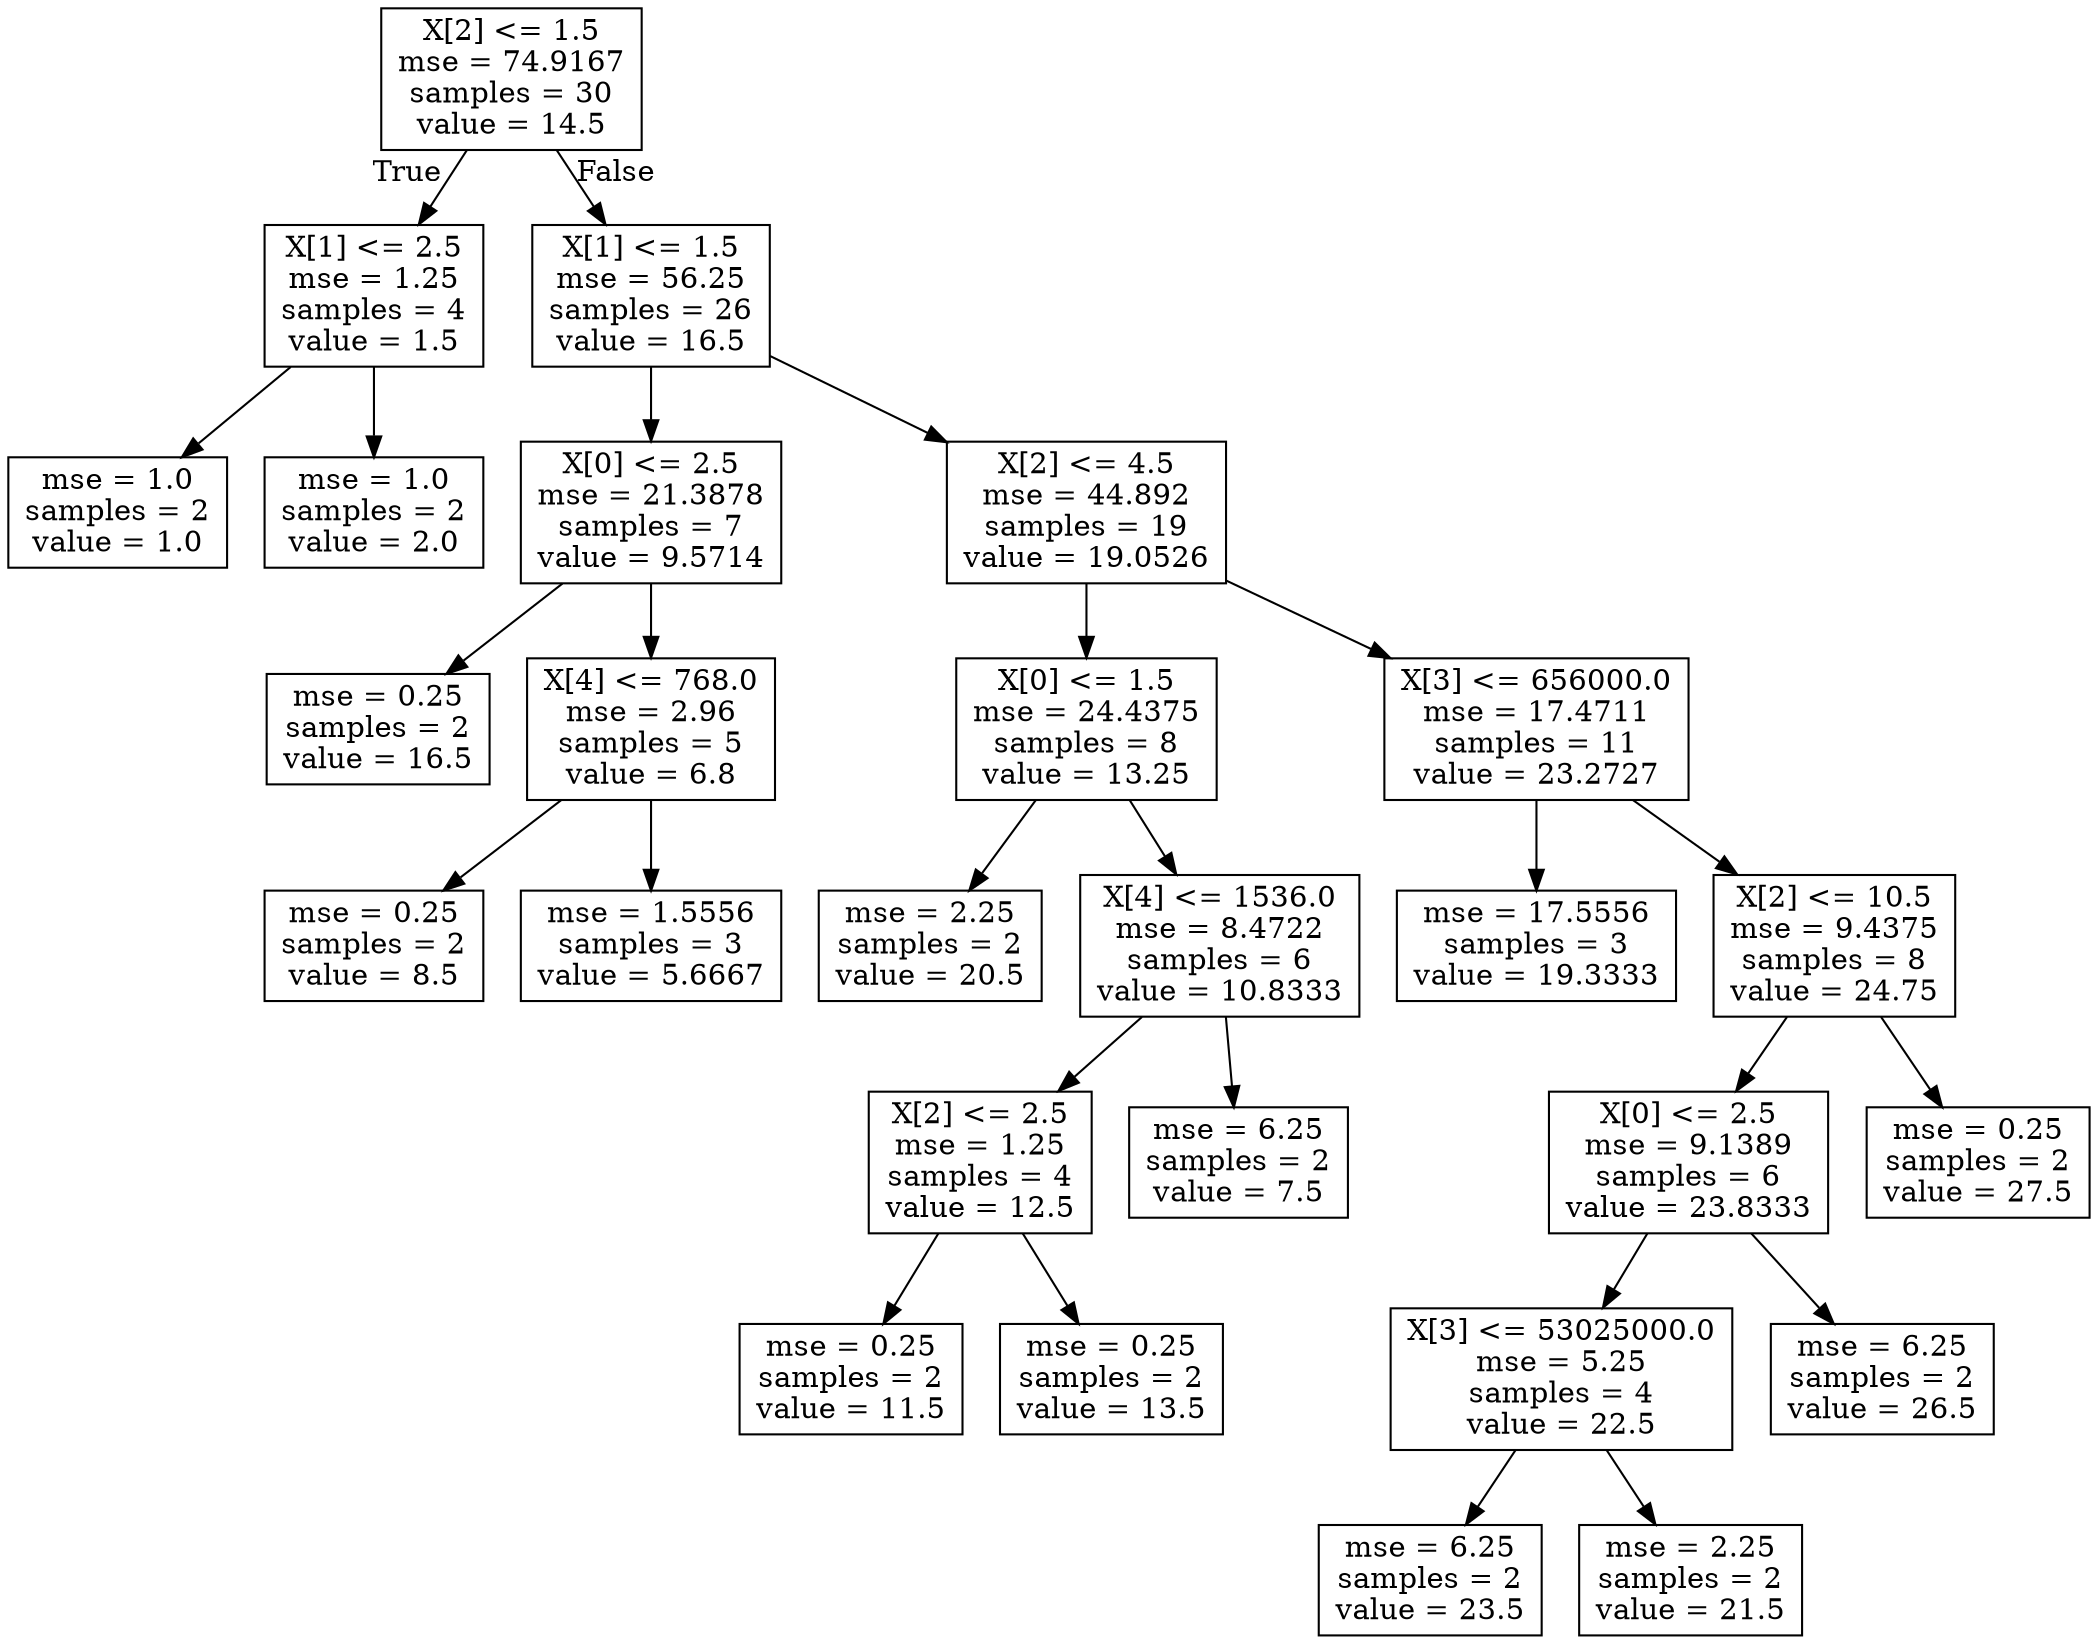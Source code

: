 digraph Tree {
node [shape=box] ;
0 [label="X[2] <= 1.5\nmse = 74.9167\nsamples = 30\nvalue = 14.5"] ;
1 [label="X[1] <= 2.5\nmse = 1.25\nsamples = 4\nvalue = 1.5"] ;
0 -> 1 [labeldistance=2.5, labelangle=45, headlabel="True"] ;
2 [label="mse = 1.0\nsamples = 2\nvalue = 1.0"] ;
1 -> 2 ;
3 [label="mse = 1.0\nsamples = 2\nvalue = 2.0"] ;
1 -> 3 ;
4 [label="X[1] <= 1.5\nmse = 56.25\nsamples = 26\nvalue = 16.5"] ;
0 -> 4 [labeldistance=2.5, labelangle=-45, headlabel="False"] ;
5 [label="X[0] <= 2.5\nmse = 21.3878\nsamples = 7\nvalue = 9.5714"] ;
4 -> 5 ;
6 [label="mse = 0.25\nsamples = 2\nvalue = 16.5"] ;
5 -> 6 ;
7 [label="X[4] <= 768.0\nmse = 2.96\nsamples = 5\nvalue = 6.8"] ;
5 -> 7 ;
8 [label="mse = 0.25\nsamples = 2\nvalue = 8.5"] ;
7 -> 8 ;
9 [label="mse = 1.5556\nsamples = 3\nvalue = 5.6667"] ;
7 -> 9 ;
10 [label="X[2] <= 4.5\nmse = 44.892\nsamples = 19\nvalue = 19.0526"] ;
4 -> 10 ;
11 [label="X[0] <= 1.5\nmse = 24.4375\nsamples = 8\nvalue = 13.25"] ;
10 -> 11 ;
12 [label="mse = 2.25\nsamples = 2\nvalue = 20.5"] ;
11 -> 12 ;
13 [label="X[4] <= 1536.0\nmse = 8.4722\nsamples = 6\nvalue = 10.8333"] ;
11 -> 13 ;
14 [label="X[2] <= 2.5\nmse = 1.25\nsamples = 4\nvalue = 12.5"] ;
13 -> 14 ;
15 [label="mse = 0.25\nsamples = 2\nvalue = 11.5"] ;
14 -> 15 ;
16 [label="mse = 0.25\nsamples = 2\nvalue = 13.5"] ;
14 -> 16 ;
17 [label="mse = 6.25\nsamples = 2\nvalue = 7.5"] ;
13 -> 17 ;
18 [label="X[3] <= 656000.0\nmse = 17.4711\nsamples = 11\nvalue = 23.2727"] ;
10 -> 18 ;
19 [label="mse = 17.5556\nsamples = 3\nvalue = 19.3333"] ;
18 -> 19 ;
20 [label="X[2] <= 10.5\nmse = 9.4375\nsamples = 8\nvalue = 24.75"] ;
18 -> 20 ;
21 [label="X[0] <= 2.5\nmse = 9.1389\nsamples = 6\nvalue = 23.8333"] ;
20 -> 21 ;
22 [label="X[3] <= 53025000.0\nmse = 5.25\nsamples = 4\nvalue = 22.5"] ;
21 -> 22 ;
23 [label="mse = 6.25\nsamples = 2\nvalue = 23.5"] ;
22 -> 23 ;
24 [label="mse = 2.25\nsamples = 2\nvalue = 21.5"] ;
22 -> 24 ;
25 [label="mse = 6.25\nsamples = 2\nvalue = 26.5"] ;
21 -> 25 ;
26 [label="mse = 0.25\nsamples = 2\nvalue = 27.5"] ;
20 -> 26 ;
}